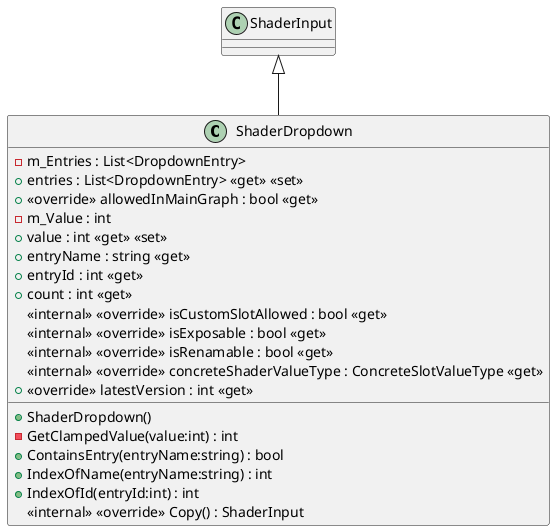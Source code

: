 @startuml
class ShaderDropdown {
    + ShaderDropdown()
    - m_Entries : List<DropdownEntry>
    + entries : List<DropdownEntry> <<get>> <<set>>
    + <<override>> allowedInMainGraph : bool <<get>>
    - m_Value : int
    - GetClampedValue(value:int) : int
    + value : int <<get>> <<set>>
    + entryName : string <<get>>
    + entryId : int <<get>>
    + ContainsEntry(entryName:string) : bool
    + IndexOfName(entryName:string) : int
    + IndexOfId(entryId:int) : int
    + count : int <<get>>
    <<internal>> <<override>> isCustomSlotAllowed : bool <<get>>
    <<internal>> <<override>> isExposable : bool <<get>>
    <<internal>> <<override>> isRenamable : bool <<get>>
    <<internal>> <<override>> concreteShaderValueType : ConcreteSlotValueType <<get>>
    <<internal>> <<override>> Copy() : ShaderInput
    + <<override>> latestVersion : int <<get>>
}
ShaderInput <|-- ShaderDropdown
@enduml
